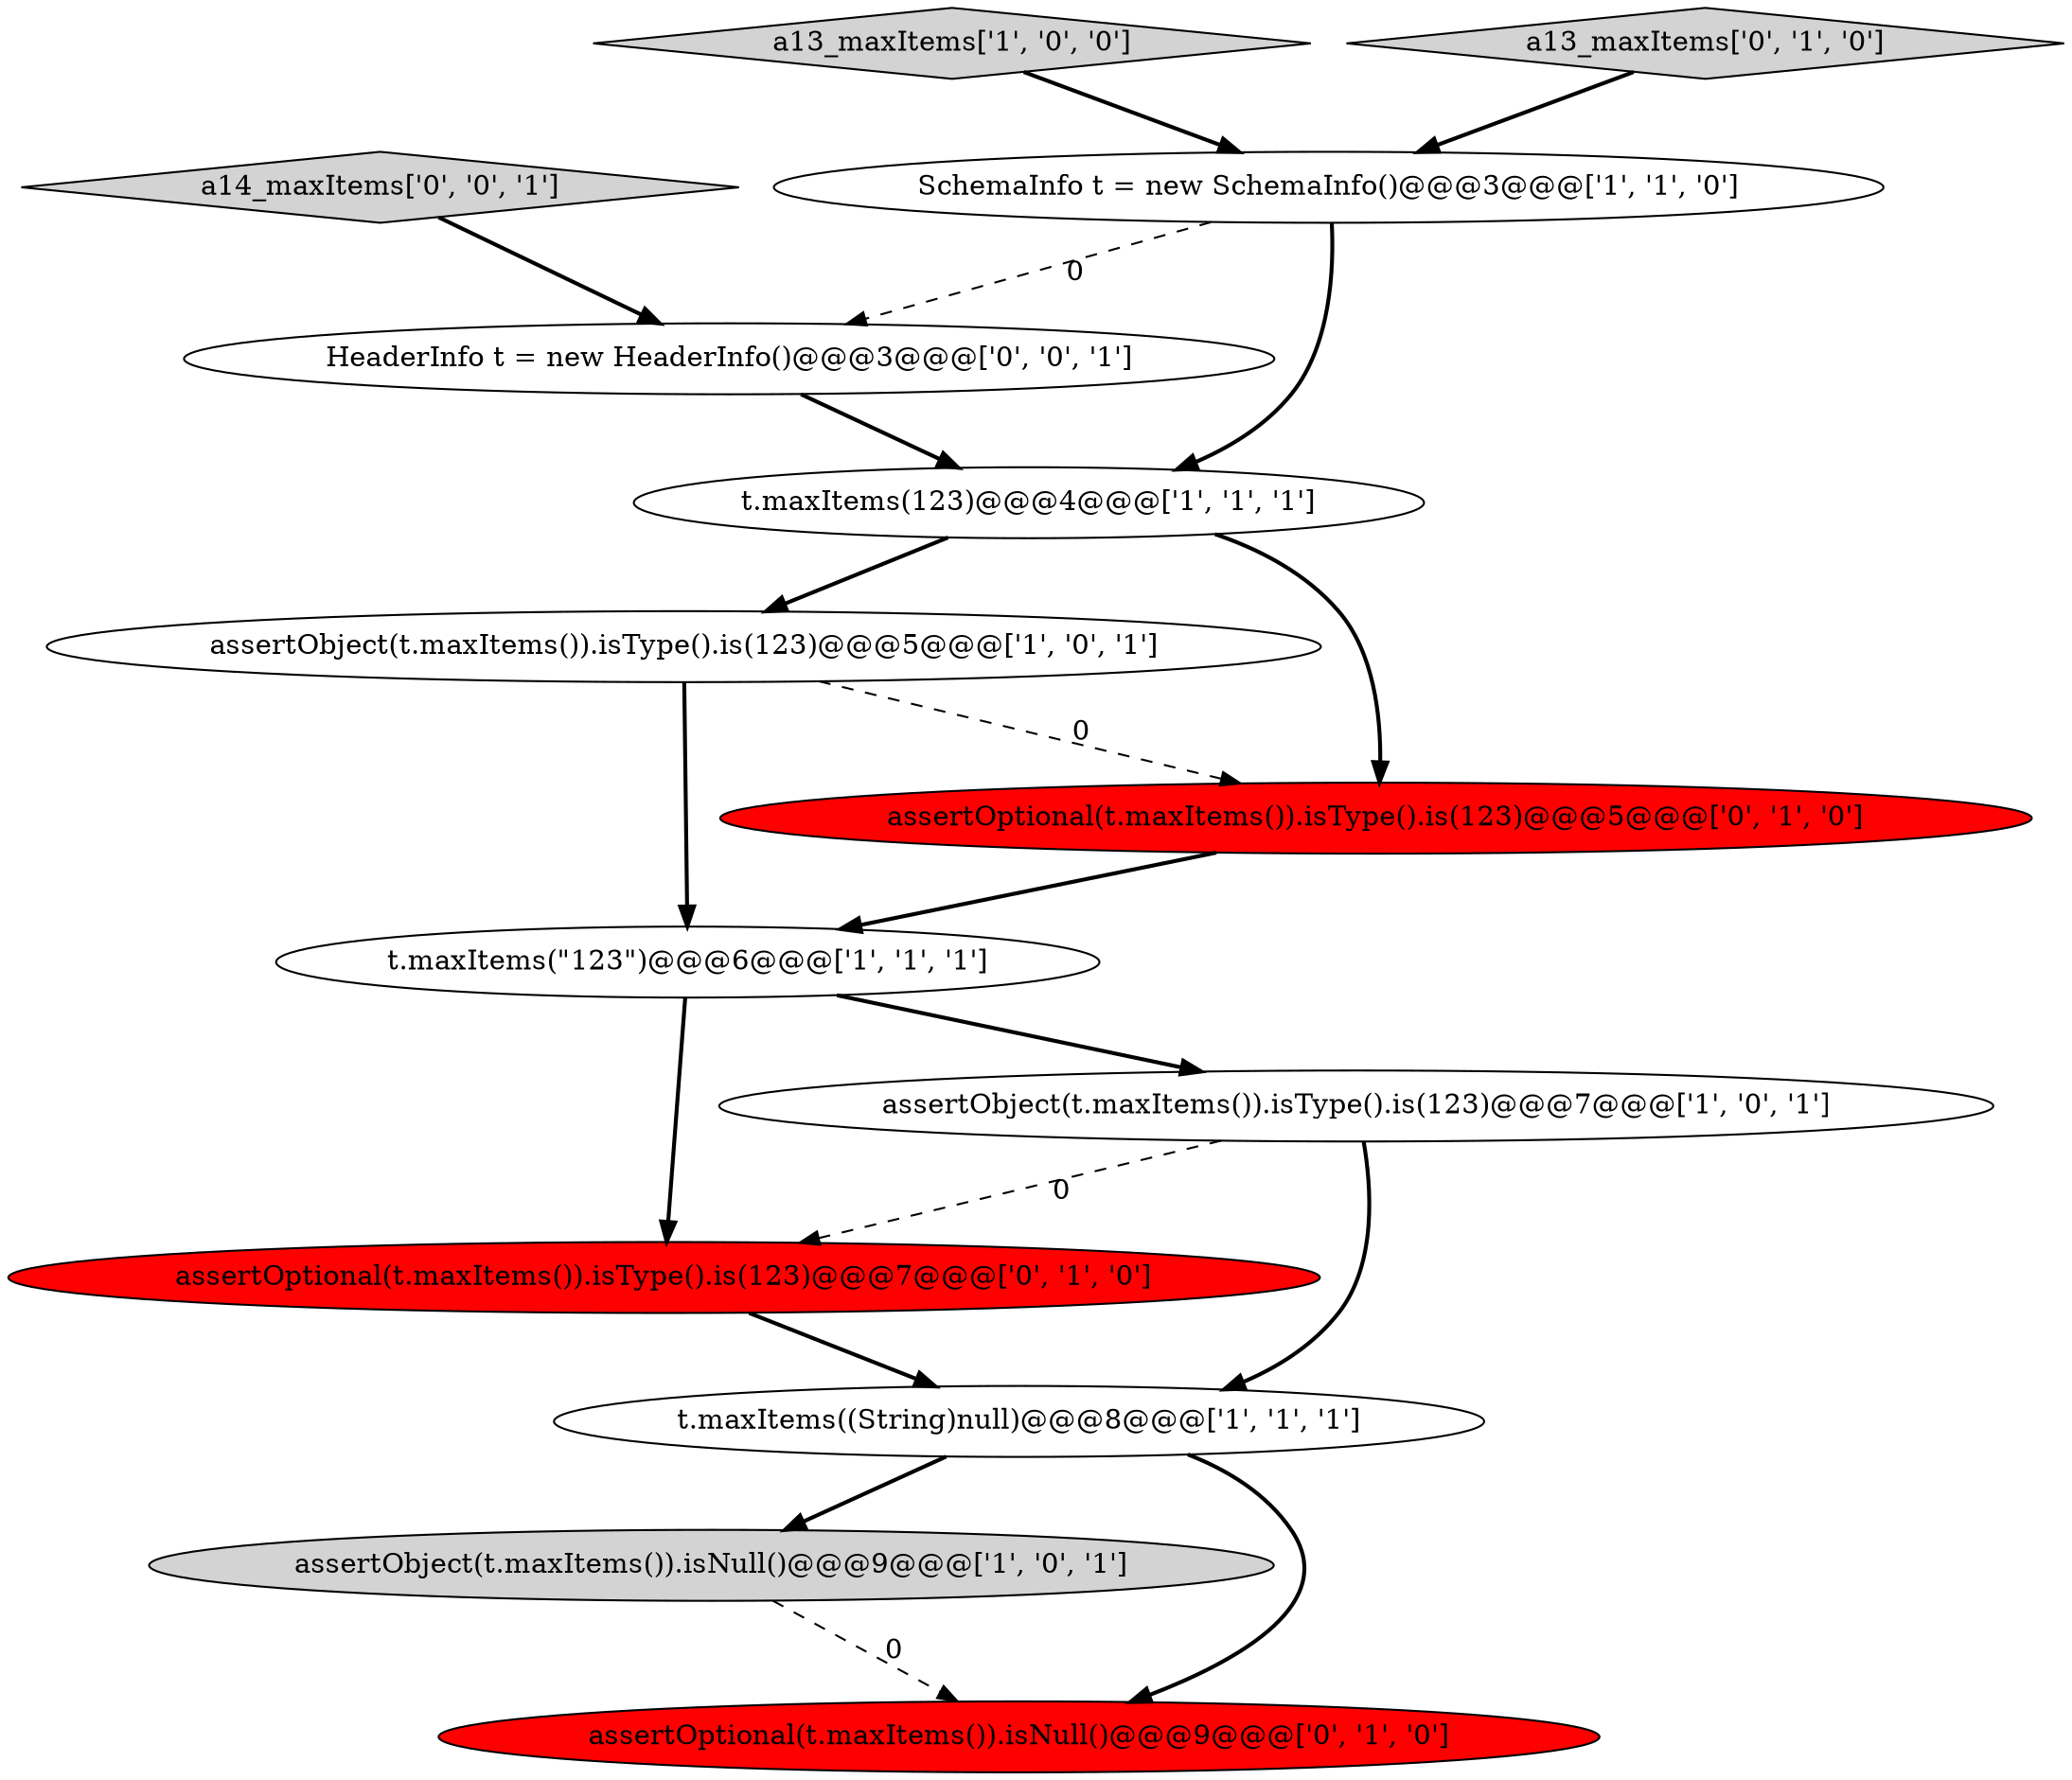 digraph {
12 [style = filled, label = "a14_maxItems['0', '0', '1']", fillcolor = lightgray, shape = diamond image = "AAA0AAABBB3BBB"];
10 [style = filled, label = "assertOptional(t.maxItems()).isType().is(123)@@@7@@@['0', '1', '0']", fillcolor = red, shape = ellipse image = "AAA1AAABBB2BBB"];
0 [style = filled, label = "a13_maxItems['1', '0', '0']", fillcolor = lightgray, shape = diamond image = "AAA0AAABBB1BBB"];
11 [style = filled, label = "a13_maxItems['0', '1', '0']", fillcolor = lightgray, shape = diamond image = "AAA0AAABBB2BBB"];
5 [style = filled, label = "t.maxItems(\"123\")@@@6@@@['1', '1', '1']", fillcolor = white, shape = ellipse image = "AAA0AAABBB1BBB"];
2 [style = filled, label = "t.maxItems((String)null)@@@8@@@['1', '1', '1']", fillcolor = white, shape = ellipse image = "AAA0AAABBB1BBB"];
4 [style = filled, label = "assertObject(t.maxItems()).isType().is(123)@@@5@@@['1', '0', '1']", fillcolor = white, shape = ellipse image = "AAA0AAABBB1BBB"];
1 [style = filled, label = "assertObject(t.maxItems()).isType().is(123)@@@7@@@['1', '0', '1']", fillcolor = white, shape = ellipse image = "AAA0AAABBB1BBB"];
6 [style = filled, label = "SchemaInfo t = new SchemaInfo()@@@3@@@['1', '1', '0']", fillcolor = white, shape = ellipse image = "AAA0AAABBB1BBB"];
7 [style = filled, label = "t.maxItems(123)@@@4@@@['1', '1', '1']", fillcolor = white, shape = ellipse image = "AAA0AAABBB1BBB"];
9 [style = filled, label = "assertOptional(t.maxItems()).isType().is(123)@@@5@@@['0', '1', '0']", fillcolor = red, shape = ellipse image = "AAA1AAABBB2BBB"];
3 [style = filled, label = "assertObject(t.maxItems()).isNull()@@@9@@@['1', '0', '1']", fillcolor = lightgray, shape = ellipse image = "AAA0AAABBB1BBB"];
13 [style = filled, label = "HeaderInfo t = new HeaderInfo()@@@3@@@['0', '0', '1']", fillcolor = white, shape = ellipse image = "AAA0AAABBB3BBB"];
8 [style = filled, label = "assertOptional(t.maxItems()).isNull()@@@9@@@['0', '1', '0']", fillcolor = red, shape = ellipse image = "AAA1AAABBB2BBB"];
9->5 [style = bold, label=""];
7->9 [style = bold, label=""];
3->8 [style = dashed, label="0"];
5->10 [style = bold, label=""];
5->1 [style = bold, label=""];
11->6 [style = bold, label=""];
10->2 [style = bold, label=""];
1->2 [style = bold, label=""];
12->13 [style = bold, label=""];
4->9 [style = dashed, label="0"];
1->10 [style = dashed, label="0"];
7->4 [style = bold, label=""];
6->13 [style = dashed, label="0"];
6->7 [style = bold, label=""];
0->6 [style = bold, label=""];
4->5 [style = bold, label=""];
13->7 [style = bold, label=""];
2->3 [style = bold, label=""];
2->8 [style = bold, label=""];
}
